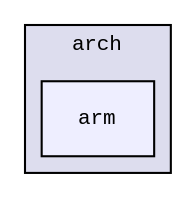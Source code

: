 digraph "src/platform/arch/arm" {
  compound=true
  node [ fontsize="10", fontname="CourierNew"];
  edge [ labelfontsize="10", labelfontname="CourierNew"];
  subgraph clusterdir_8bf659eacecafac0fa90b122c51e0b69 {
    graph [ bgcolor="#ddddee", pencolor="black", label="arch" fontname="CourierNew", fontsize="10", URL="dir_8bf659eacecafac0fa90b122c51e0b69.html"]
  dir_ccbca1b949c08e4121d6b115cf5728fe [shape=box, label="arm", style="filled", fillcolor="#eeeeff", pencolor="black", URL="dir_ccbca1b949c08e4121d6b115cf5728fe.html"];
  }
}
